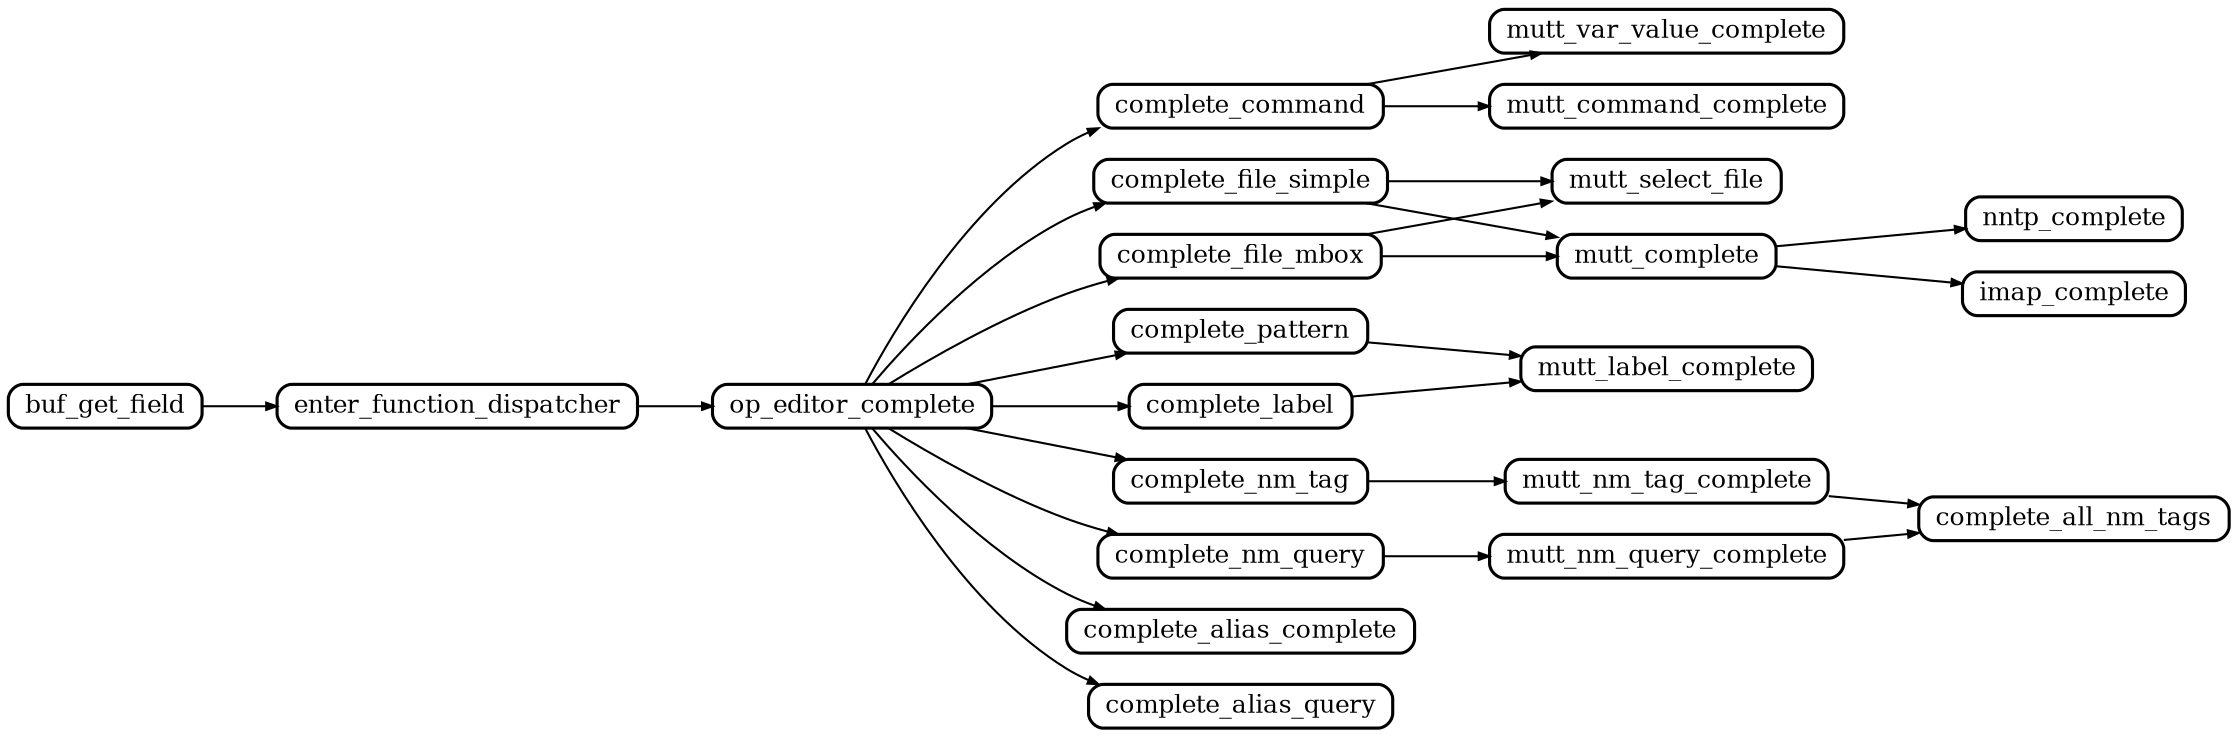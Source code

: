 digraph enter_field
{
	// libenter 2023-06-21
	graph [
		rankdir="LR"
		nodesep="0.2"
		ranksep="0.5"
		compound="true"
	]

	node [
		shape="Mrecord"
		fontsize="12"
		style="rounded"
		height="0.2"
		penwidth="1.5"
		color="black"
	]

	edge [
		penwidth="1.0"
		arrowsize="0.5"
	]


	buf_get_field                 -> enter_function_dispatcher
	complete_command              -> mutt_command_complete
	complete_command              -> mutt_var_value_complete
	complete_file_mbox            -> mutt_complete
	complete_file_mbox            -> mutt_select_file
	complete_file_simple          -> mutt_complete
	complete_file_simple          -> mutt_select_file
	complete_label                -> mutt_label_complete
	complete_nm_query             -> mutt_nm_query_complete
	complete_nm_tag               -> mutt_nm_tag_complete
	complete_pattern              -> mutt_label_complete
	enter_function_dispatcher     -> op_editor_complete
	mutt_complete                 -> imap_complete
	mutt_complete                 -> nntp_complete
	mutt_nm_query_complete        -> complete_all_nm_tags
	mutt_nm_tag_complete          -> complete_all_nm_tags
	op_editor_complete            -> complete_alias_complete
	op_editor_complete            -> complete_alias_query
	op_editor_complete            -> complete_command
	op_editor_complete            -> complete_file_mbox
	op_editor_complete            -> complete_file_simple
	op_editor_complete            -> complete_label
	op_editor_complete            -> complete_nm_query
	op_editor_complete            -> complete_nm_tag
	op_editor_complete            -> complete_pattern

}
